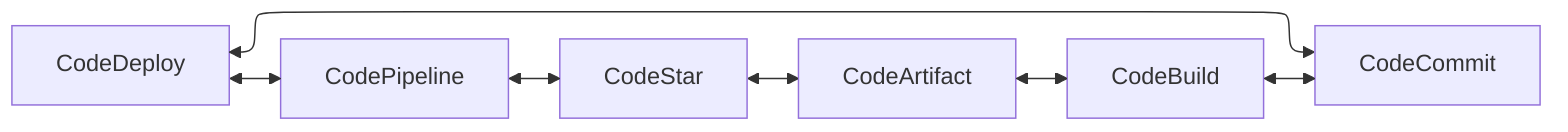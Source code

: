 %%{init: {"flowchart": {"defaultRenderer": "elk"}} }%%
flowchart LR
  CodeArtifact
  CodeBuild
  CodeCommit
  CodeDeploy
  CodePipeline
  CodeStar

  CodeArtifact <--> CodeBuild <--> CodeCommit <--> CodeDeploy <--> CodePipeline <--> CodeStar <--> CodeArtifact